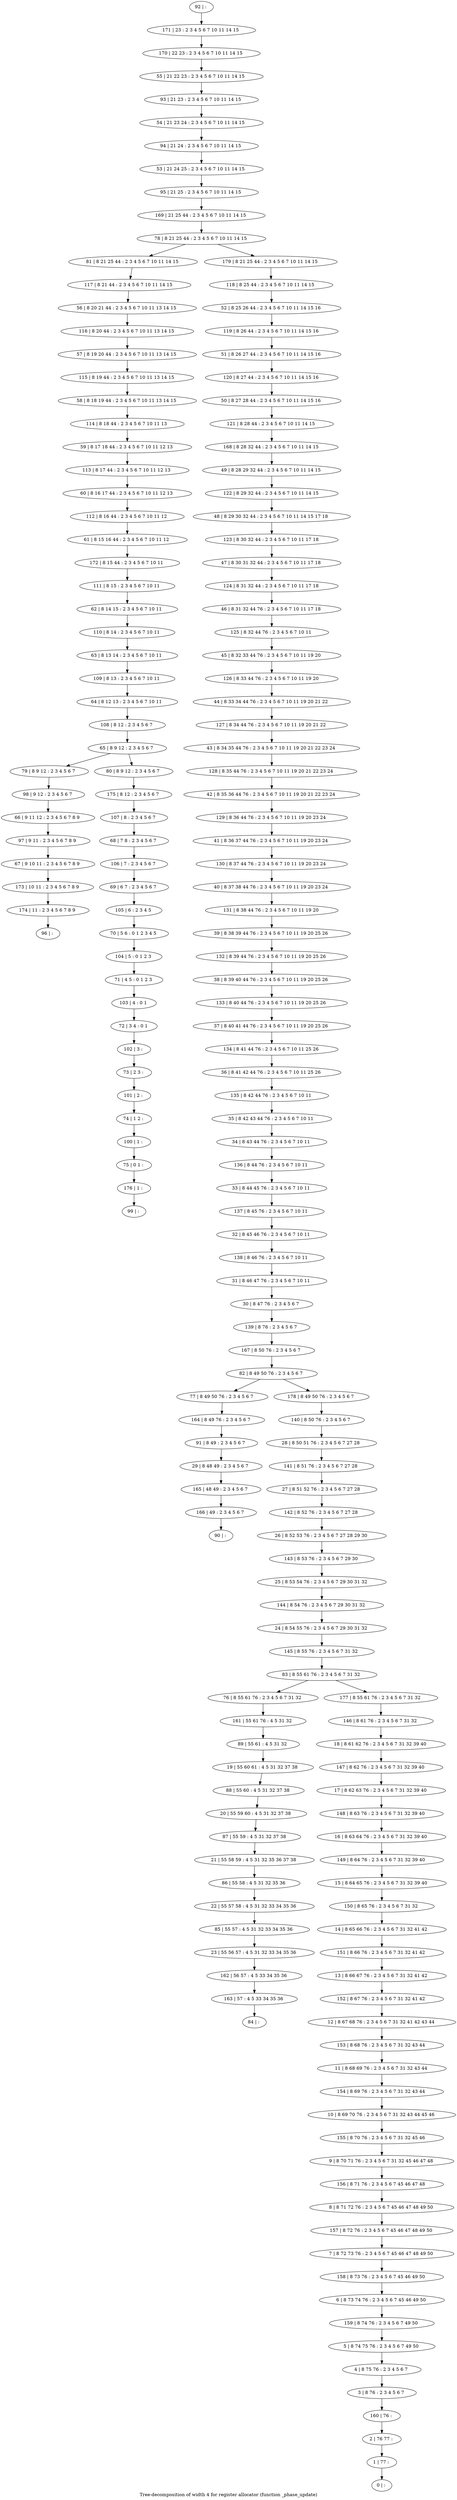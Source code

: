 digraph G {
graph [label="Tree-decomposition of width 4 for register allocator (function _phase_update)"]
0[label="0 | : "];
1[label="1 | 77 : "];
2[label="2 | 76 77 : "];
3[label="3 | 8 76 : 2 3 4 5 6 7 "];
4[label="4 | 8 75 76 : 2 3 4 5 6 7 "];
5[label="5 | 8 74 75 76 : 2 3 4 5 6 7 49 50 "];
6[label="6 | 8 73 74 76 : 2 3 4 5 6 7 45 46 49 50 "];
7[label="7 | 8 72 73 76 : 2 3 4 5 6 7 45 46 47 48 49 50 "];
8[label="8 | 8 71 72 76 : 2 3 4 5 6 7 45 46 47 48 49 50 "];
9[label="9 | 8 70 71 76 : 2 3 4 5 6 7 31 32 45 46 47 48 "];
10[label="10 | 8 69 70 76 : 2 3 4 5 6 7 31 32 43 44 45 46 "];
11[label="11 | 8 68 69 76 : 2 3 4 5 6 7 31 32 43 44 "];
12[label="12 | 8 67 68 76 : 2 3 4 5 6 7 31 32 41 42 43 44 "];
13[label="13 | 8 66 67 76 : 2 3 4 5 6 7 31 32 41 42 "];
14[label="14 | 8 65 66 76 : 2 3 4 5 6 7 31 32 41 42 "];
15[label="15 | 8 64 65 76 : 2 3 4 5 6 7 31 32 39 40 "];
16[label="16 | 8 63 64 76 : 2 3 4 5 6 7 31 32 39 40 "];
17[label="17 | 8 62 63 76 : 2 3 4 5 6 7 31 32 39 40 "];
18[label="18 | 8 61 62 76 : 2 3 4 5 6 7 31 32 39 40 "];
19[label="19 | 55 60 61 : 4 5 31 32 37 38 "];
20[label="20 | 55 59 60 : 4 5 31 32 37 38 "];
21[label="21 | 55 58 59 : 4 5 31 32 35 36 37 38 "];
22[label="22 | 55 57 58 : 4 5 31 32 33 34 35 36 "];
23[label="23 | 55 56 57 : 4 5 31 32 33 34 35 36 "];
24[label="24 | 8 54 55 76 : 2 3 4 5 6 7 29 30 31 32 "];
25[label="25 | 8 53 54 76 : 2 3 4 5 6 7 29 30 31 32 "];
26[label="26 | 8 52 53 76 : 2 3 4 5 6 7 27 28 29 30 "];
27[label="27 | 8 51 52 76 : 2 3 4 5 6 7 27 28 "];
28[label="28 | 8 50 51 76 : 2 3 4 5 6 7 27 28 "];
29[label="29 | 8 48 49 : 2 3 4 5 6 7 "];
30[label="30 | 8 47 76 : 2 3 4 5 6 7 "];
31[label="31 | 8 46 47 76 : 2 3 4 5 6 7 10 11 "];
32[label="32 | 8 45 46 76 : 2 3 4 5 6 7 10 11 "];
33[label="33 | 8 44 45 76 : 2 3 4 5 6 7 10 11 "];
34[label="34 | 8 43 44 76 : 2 3 4 5 6 7 10 11 "];
35[label="35 | 8 42 43 44 76 : 2 3 4 5 6 7 10 11 "];
36[label="36 | 8 41 42 44 76 : 2 3 4 5 6 7 10 11 25 26 "];
37[label="37 | 8 40 41 44 76 : 2 3 4 5 6 7 10 11 19 20 25 26 "];
38[label="38 | 8 39 40 44 76 : 2 3 4 5 6 7 10 11 19 20 25 26 "];
39[label="39 | 8 38 39 44 76 : 2 3 4 5 6 7 10 11 19 20 25 26 "];
40[label="40 | 8 37 38 44 76 : 2 3 4 5 6 7 10 11 19 20 23 24 "];
41[label="41 | 8 36 37 44 76 : 2 3 4 5 6 7 10 11 19 20 23 24 "];
42[label="42 | 8 35 36 44 76 : 2 3 4 5 6 7 10 11 19 20 21 22 23 24 "];
43[label="43 | 8 34 35 44 76 : 2 3 4 5 6 7 10 11 19 20 21 22 23 24 "];
44[label="44 | 8 33 34 44 76 : 2 3 4 5 6 7 10 11 19 20 21 22 "];
45[label="45 | 8 32 33 44 76 : 2 3 4 5 6 7 10 11 19 20 "];
46[label="46 | 8 31 32 44 76 : 2 3 4 5 6 7 10 11 17 18 "];
47[label="47 | 8 30 31 32 44 : 2 3 4 5 6 7 10 11 17 18 "];
48[label="48 | 8 29 30 32 44 : 2 3 4 5 6 7 10 11 14 15 17 18 "];
49[label="49 | 8 28 29 32 44 : 2 3 4 5 6 7 10 11 14 15 "];
50[label="50 | 8 27 28 44 : 2 3 4 5 6 7 10 11 14 15 16 "];
51[label="51 | 8 26 27 44 : 2 3 4 5 6 7 10 11 14 15 16 "];
52[label="52 | 8 25 26 44 : 2 3 4 5 6 7 10 11 14 15 16 "];
53[label="53 | 21 24 25 : 2 3 4 5 6 7 10 11 14 15 "];
54[label="54 | 21 23 24 : 2 3 4 5 6 7 10 11 14 15 "];
55[label="55 | 21 22 23 : 2 3 4 5 6 7 10 11 14 15 "];
56[label="56 | 8 20 21 44 : 2 3 4 5 6 7 10 11 13 14 15 "];
57[label="57 | 8 19 20 44 : 2 3 4 5 6 7 10 11 13 14 15 "];
58[label="58 | 8 18 19 44 : 2 3 4 5 6 7 10 11 13 14 15 "];
59[label="59 | 8 17 18 44 : 2 3 4 5 6 7 10 11 12 13 "];
60[label="60 | 8 16 17 44 : 2 3 4 5 6 7 10 11 12 13 "];
61[label="61 | 8 15 16 44 : 2 3 4 5 6 7 10 11 12 "];
62[label="62 | 8 14 15 : 2 3 4 5 6 7 10 11 "];
63[label="63 | 8 13 14 : 2 3 4 5 6 7 10 11 "];
64[label="64 | 8 12 13 : 2 3 4 5 6 7 10 11 "];
65[label="65 | 8 9 12 : 2 3 4 5 6 7 "];
66[label="66 | 9 11 12 : 2 3 4 5 6 7 8 9 "];
67[label="67 | 9 10 11 : 2 3 4 5 6 7 8 9 "];
68[label="68 | 7 8 : 2 3 4 5 6 7 "];
69[label="69 | 6 7 : 2 3 4 5 6 7 "];
70[label="70 | 5 6 : 0 1 2 3 4 5 "];
71[label="71 | 4 5 : 0 1 2 3 "];
72[label="72 | 3 4 : 0 1 "];
73[label="73 | 2 3 : "];
74[label="74 | 1 2 : "];
75[label="75 | 0 1 : "];
76[label="76 | 8 55 61 76 : 2 3 4 5 6 7 31 32 "];
77[label="77 | 8 49 50 76 : 2 3 4 5 6 7 "];
78[label="78 | 8 21 25 44 : 2 3 4 5 6 7 10 11 14 15 "];
79[label="79 | 8 9 12 : 2 3 4 5 6 7 "];
80[label="80 | 8 9 12 : 2 3 4 5 6 7 "];
81[label="81 | 8 21 25 44 : 2 3 4 5 6 7 10 11 14 15 "];
82[label="82 | 8 49 50 76 : 2 3 4 5 6 7 "];
83[label="83 | 8 55 61 76 : 2 3 4 5 6 7 31 32 "];
84[label="84 | : "];
85[label="85 | 55 57 : 4 5 31 32 33 34 35 36 "];
86[label="86 | 55 58 : 4 5 31 32 35 36 "];
87[label="87 | 55 59 : 4 5 31 32 37 38 "];
88[label="88 | 55 60 : 4 5 31 32 37 38 "];
89[label="89 | 55 61 : 4 5 31 32 "];
90[label="90 | : "];
91[label="91 | 8 49 : 2 3 4 5 6 7 "];
92[label="92 | : "];
93[label="93 | 21 23 : 2 3 4 5 6 7 10 11 14 15 "];
94[label="94 | 21 24 : 2 3 4 5 6 7 10 11 14 15 "];
95[label="95 | 21 25 : 2 3 4 5 6 7 10 11 14 15 "];
96[label="96 | : "];
97[label="97 | 9 11 : 2 3 4 5 6 7 8 9 "];
98[label="98 | 9 12 : 2 3 4 5 6 7 "];
99[label="99 | : "];
100[label="100 | 1 : "];
101[label="101 | 2 : "];
102[label="102 | 3 : "];
103[label="103 | 4 : 0 1 "];
104[label="104 | 5 : 0 1 2 3 "];
105[label="105 | 6 : 2 3 4 5 "];
106[label="106 | 7 : 2 3 4 5 6 7 "];
107[label="107 | 8 : 2 3 4 5 6 7 "];
108[label="108 | 8 12 : 2 3 4 5 6 7 "];
109[label="109 | 8 13 : 2 3 4 5 6 7 10 11 "];
110[label="110 | 8 14 : 2 3 4 5 6 7 10 11 "];
111[label="111 | 8 15 : 2 3 4 5 6 7 10 11 "];
112[label="112 | 8 16 44 : 2 3 4 5 6 7 10 11 12 "];
113[label="113 | 8 17 44 : 2 3 4 5 6 7 10 11 12 13 "];
114[label="114 | 8 18 44 : 2 3 4 5 6 7 10 11 13 "];
115[label="115 | 8 19 44 : 2 3 4 5 6 7 10 11 13 14 15 "];
116[label="116 | 8 20 44 : 2 3 4 5 6 7 10 11 13 14 15 "];
117[label="117 | 8 21 44 : 2 3 4 5 6 7 10 11 14 15 "];
118[label="118 | 8 25 44 : 2 3 4 5 6 7 10 11 14 15 "];
119[label="119 | 8 26 44 : 2 3 4 5 6 7 10 11 14 15 16 "];
120[label="120 | 8 27 44 : 2 3 4 5 6 7 10 11 14 15 16 "];
121[label="121 | 8 28 44 : 2 3 4 5 6 7 10 11 14 15 "];
122[label="122 | 8 29 32 44 : 2 3 4 5 6 7 10 11 14 15 "];
123[label="123 | 8 30 32 44 : 2 3 4 5 6 7 10 11 17 18 "];
124[label="124 | 8 31 32 44 : 2 3 4 5 6 7 10 11 17 18 "];
125[label="125 | 8 32 44 76 : 2 3 4 5 6 7 10 11 "];
126[label="126 | 8 33 44 76 : 2 3 4 5 6 7 10 11 19 20 "];
127[label="127 | 8 34 44 76 : 2 3 4 5 6 7 10 11 19 20 21 22 "];
128[label="128 | 8 35 44 76 : 2 3 4 5 6 7 10 11 19 20 21 22 23 24 "];
129[label="129 | 8 36 44 76 : 2 3 4 5 6 7 10 11 19 20 23 24 "];
130[label="130 | 8 37 44 76 : 2 3 4 5 6 7 10 11 19 20 23 24 "];
131[label="131 | 8 38 44 76 : 2 3 4 5 6 7 10 11 19 20 "];
132[label="132 | 8 39 44 76 : 2 3 4 5 6 7 10 11 19 20 25 26 "];
133[label="133 | 8 40 44 76 : 2 3 4 5 6 7 10 11 19 20 25 26 "];
134[label="134 | 8 41 44 76 : 2 3 4 5 6 7 10 11 25 26 "];
135[label="135 | 8 42 44 76 : 2 3 4 5 6 7 10 11 "];
136[label="136 | 8 44 76 : 2 3 4 5 6 7 10 11 "];
137[label="137 | 8 45 76 : 2 3 4 5 6 7 10 11 "];
138[label="138 | 8 46 76 : 2 3 4 5 6 7 10 11 "];
139[label="139 | 8 76 : 2 3 4 5 6 7 "];
140[label="140 | 8 50 76 : 2 3 4 5 6 7 "];
141[label="141 | 8 51 76 : 2 3 4 5 6 7 27 28 "];
142[label="142 | 8 52 76 : 2 3 4 5 6 7 27 28 "];
143[label="143 | 8 53 76 : 2 3 4 5 6 7 29 30 "];
144[label="144 | 8 54 76 : 2 3 4 5 6 7 29 30 31 32 "];
145[label="145 | 8 55 76 : 2 3 4 5 6 7 31 32 "];
146[label="146 | 8 61 76 : 2 3 4 5 6 7 31 32 "];
147[label="147 | 8 62 76 : 2 3 4 5 6 7 31 32 39 40 "];
148[label="148 | 8 63 76 : 2 3 4 5 6 7 31 32 39 40 "];
149[label="149 | 8 64 76 : 2 3 4 5 6 7 31 32 39 40 "];
150[label="150 | 8 65 76 : 2 3 4 5 6 7 31 32 "];
151[label="151 | 8 66 76 : 2 3 4 5 6 7 31 32 41 42 "];
152[label="152 | 8 67 76 : 2 3 4 5 6 7 31 32 41 42 "];
153[label="153 | 8 68 76 : 2 3 4 5 6 7 31 32 43 44 "];
154[label="154 | 8 69 76 : 2 3 4 5 6 7 31 32 43 44 "];
155[label="155 | 8 70 76 : 2 3 4 5 6 7 31 32 45 46 "];
156[label="156 | 8 71 76 : 2 3 4 5 6 7 45 46 47 48 "];
157[label="157 | 8 72 76 : 2 3 4 5 6 7 45 46 47 48 49 50 "];
158[label="158 | 8 73 76 : 2 3 4 5 6 7 45 46 49 50 "];
159[label="159 | 8 74 76 : 2 3 4 5 6 7 49 50 "];
160[label="160 | 76 : "];
161[label="161 | 55 61 76 : 4 5 31 32 "];
162[label="162 | 56 57 : 4 5 33 34 35 36 "];
163[label="163 | 57 : 4 5 33 34 35 36 "];
164[label="164 | 8 49 76 : 2 3 4 5 6 7 "];
165[label="165 | 48 49 : 2 3 4 5 6 7 "];
166[label="166 | 49 : 2 3 4 5 6 7 "];
167[label="167 | 8 50 76 : 2 3 4 5 6 7 "];
168[label="168 | 8 28 32 44 : 2 3 4 5 6 7 10 11 14 15 "];
169[label="169 | 21 25 44 : 2 3 4 5 6 7 10 11 14 15 "];
170[label="170 | 22 23 : 2 3 4 5 6 7 10 11 14 15 "];
171[label="171 | 23 : 2 3 4 5 6 7 10 11 14 15 "];
172[label="172 | 8 15 44 : 2 3 4 5 6 7 10 11 "];
173[label="173 | 10 11 : 2 3 4 5 6 7 8 9 "];
174[label="174 | 11 : 2 3 4 5 6 7 8 9 "];
175[label="175 | 8 12 : 2 3 4 5 6 7 "];
176[label="176 | 1 : "];
177[label="177 | 8 55 61 76 : 2 3 4 5 6 7 31 32 "];
178[label="178 | 8 49 50 76 : 2 3 4 5 6 7 "];
179[label="179 | 8 21 25 44 : 2 3 4 5 6 7 10 11 14 15 "];
65->79 ;
65->80 ;
85->23 ;
22->85 ;
86->22 ;
21->86 ;
87->21 ;
20->87 ;
88->20 ;
19->88 ;
89->19 ;
91->29 ;
97->67 ;
66->97 ;
98->66 ;
79->98 ;
100->75 ;
74->100 ;
101->74 ;
73->101 ;
102->73 ;
72->102 ;
103->72 ;
71->103 ;
104->71 ;
70->104 ;
105->70 ;
69->105 ;
106->69 ;
68->106 ;
107->68 ;
108->65 ;
64->108 ;
109->64 ;
63->109 ;
110->63 ;
62->110 ;
111->62 ;
112->61 ;
60->112 ;
113->60 ;
59->113 ;
114->59 ;
58->114 ;
115->58 ;
57->115 ;
116->57 ;
56->116 ;
117->56 ;
81->117 ;
161->89 ;
76->161 ;
23->162 ;
163->84 ;
162->163 ;
164->91 ;
77->164 ;
29->165 ;
166->90 ;
165->166 ;
172->111 ;
61->172 ;
67->173 ;
174->96 ;
173->174 ;
175->107 ;
80->175 ;
176->99 ;
75->176 ;
92->171 ;
171->170 ;
170->55 ;
55->93 ;
93->54 ;
54->94 ;
94->53 ;
53->95 ;
95->169 ;
169->78 ;
118->52 ;
52->119 ;
119->51 ;
51->120 ;
120->50 ;
50->121 ;
121->168 ;
168->49 ;
49->122 ;
122->48 ;
48->123 ;
123->47 ;
47->124 ;
124->46 ;
46->125 ;
125->45 ;
45->126 ;
126->44 ;
44->127 ;
127->43 ;
43->128 ;
128->42 ;
42->129 ;
129->41 ;
41->130 ;
130->40 ;
40->131 ;
131->39 ;
39->132 ;
132->38 ;
38->133 ;
133->37 ;
37->134 ;
134->36 ;
36->135 ;
135->35 ;
35->34 ;
34->136 ;
136->33 ;
33->137 ;
137->32 ;
32->138 ;
138->31 ;
31->30 ;
30->139 ;
139->167 ;
167->82 ;
140->28 ;
28->141 ;
141->27 ;
27->142 ;
142->26 ;
26->143 ;
143->25 ;
25->144 ;
144->24 ;
24->145 ;
145->83 ;
146->18 ;
18->147 ;
147->17 ;
17->148 ;
148->16 ;
16->149 ;
149->15 ;
15->150 ;
150->14 ;
14->151 ;
151->13 ;
13->152 ;
152->12 ;
12->153 ;
153->11 ;
11->154 ;
154->10 ;
10->155 ;
155->9 ;
9->156 ;
156->8 ;
8->157 ;
157->7 ;
7->158 ;
158->6 ;
6->159 ;
159->5 ;
5->4 ;
4->3 ;
3->160 ;
160->2 ;
2->1 ;
1->0 ;
177->146 ;
178->140 ;
179->118 ;
83->76 ;
83->177 ;
82->77 ;
82->178 ;
78->81 ;
78->179 ;
}
